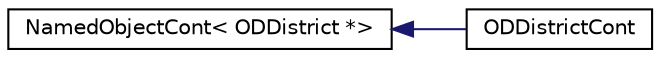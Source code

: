 digraph "Graphical Class Hierarchy"
{
  edge [fontname="Helvetica",fontsize="10",labelfontname="Helvetica",labelfontsize="10"];
  node [fontname="Helvetica",fontsize="10",shape=record];
  rankdir="LR";
  Node0 [label="NamedObjectCont\< ODDistrict *\>",height=0.2,width=0.4,color="black", fillcolor="white", style="filled",URL="$d2/d4d/class_named_object_cont.html"];
  Node0 -> Node1 [dir="back",color="midnightblue",fontsize="10",style="solid",fontname="Helvetica"];
  Node1 [label="ODDistrictCont",height=0.2,width=0.4,color="black", fillcolor="white", style="filled",URL="$d0/d1f/class_o_d_district_cont.html",tooltip="A container for districts. "];
}
